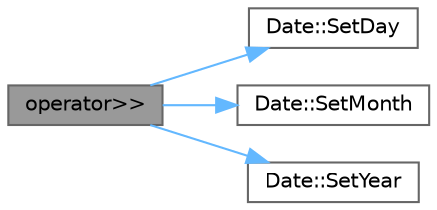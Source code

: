 digraph "operator&gt;&gt;"
{
 // LATEX_PDF_SIZE
  bgcolor="transparent";
  edge [fontname=Helvetica,fontsize=10,labelfontname=Helvetica,labelfontsize=10];
  node [fontname=Helvetica,fontsize=10,shape=box,height=0.2,width=0.4];
  rankdir="LR";
  Node1 [id="Node000001",label="operator\>\>",height=0.2,width=0.4,color="gray40", fillcolor="grey60", style="filled", fontcolor="black",tooltip="Overloaded extraction operator for input."];
  Node1 -> Node2 [id="edge1_Node000001_Node000002",color="steelblue1",style="solid",tooltip=" "];
  Node2 [id="Node000002",label="Date::SetDay",height=0.2,width=0.4,color="grey40", fillcolor="white", style="filled",URL="$class_date.html#a5a7ecbe754e5ec32a226f5ab80590e43",tooltip="Set m_day."];
  Node1 -> Node3 [id="edge2_Node000001_Node000003",color="steelblue1",style="solid",tooltip=" "];
  Node3 [id="Node000003",label="Date::SetMonth",height=0.2,width=0.4,color="grey40", fillcolor="white", style="filled",URL="$class_date.html#a937b8a5110b39bcaf9dbb116cf61edde",tooltip="Set m_month."];
  Node1 -> Node4 [id="edge3_Node000001_Node000004",color="steelblue1",style="solid",tooltip=" "];
  Node4 [id="Node000004",label="Date::SetYear",height=0.2,width=0.4,color="grey40", fillcolor="white", style="filled",URL="$class_date.html#a573c56a3411ef4fa1ccc0c21ae9c4e9d",tooltip="Set m_year."];
}
